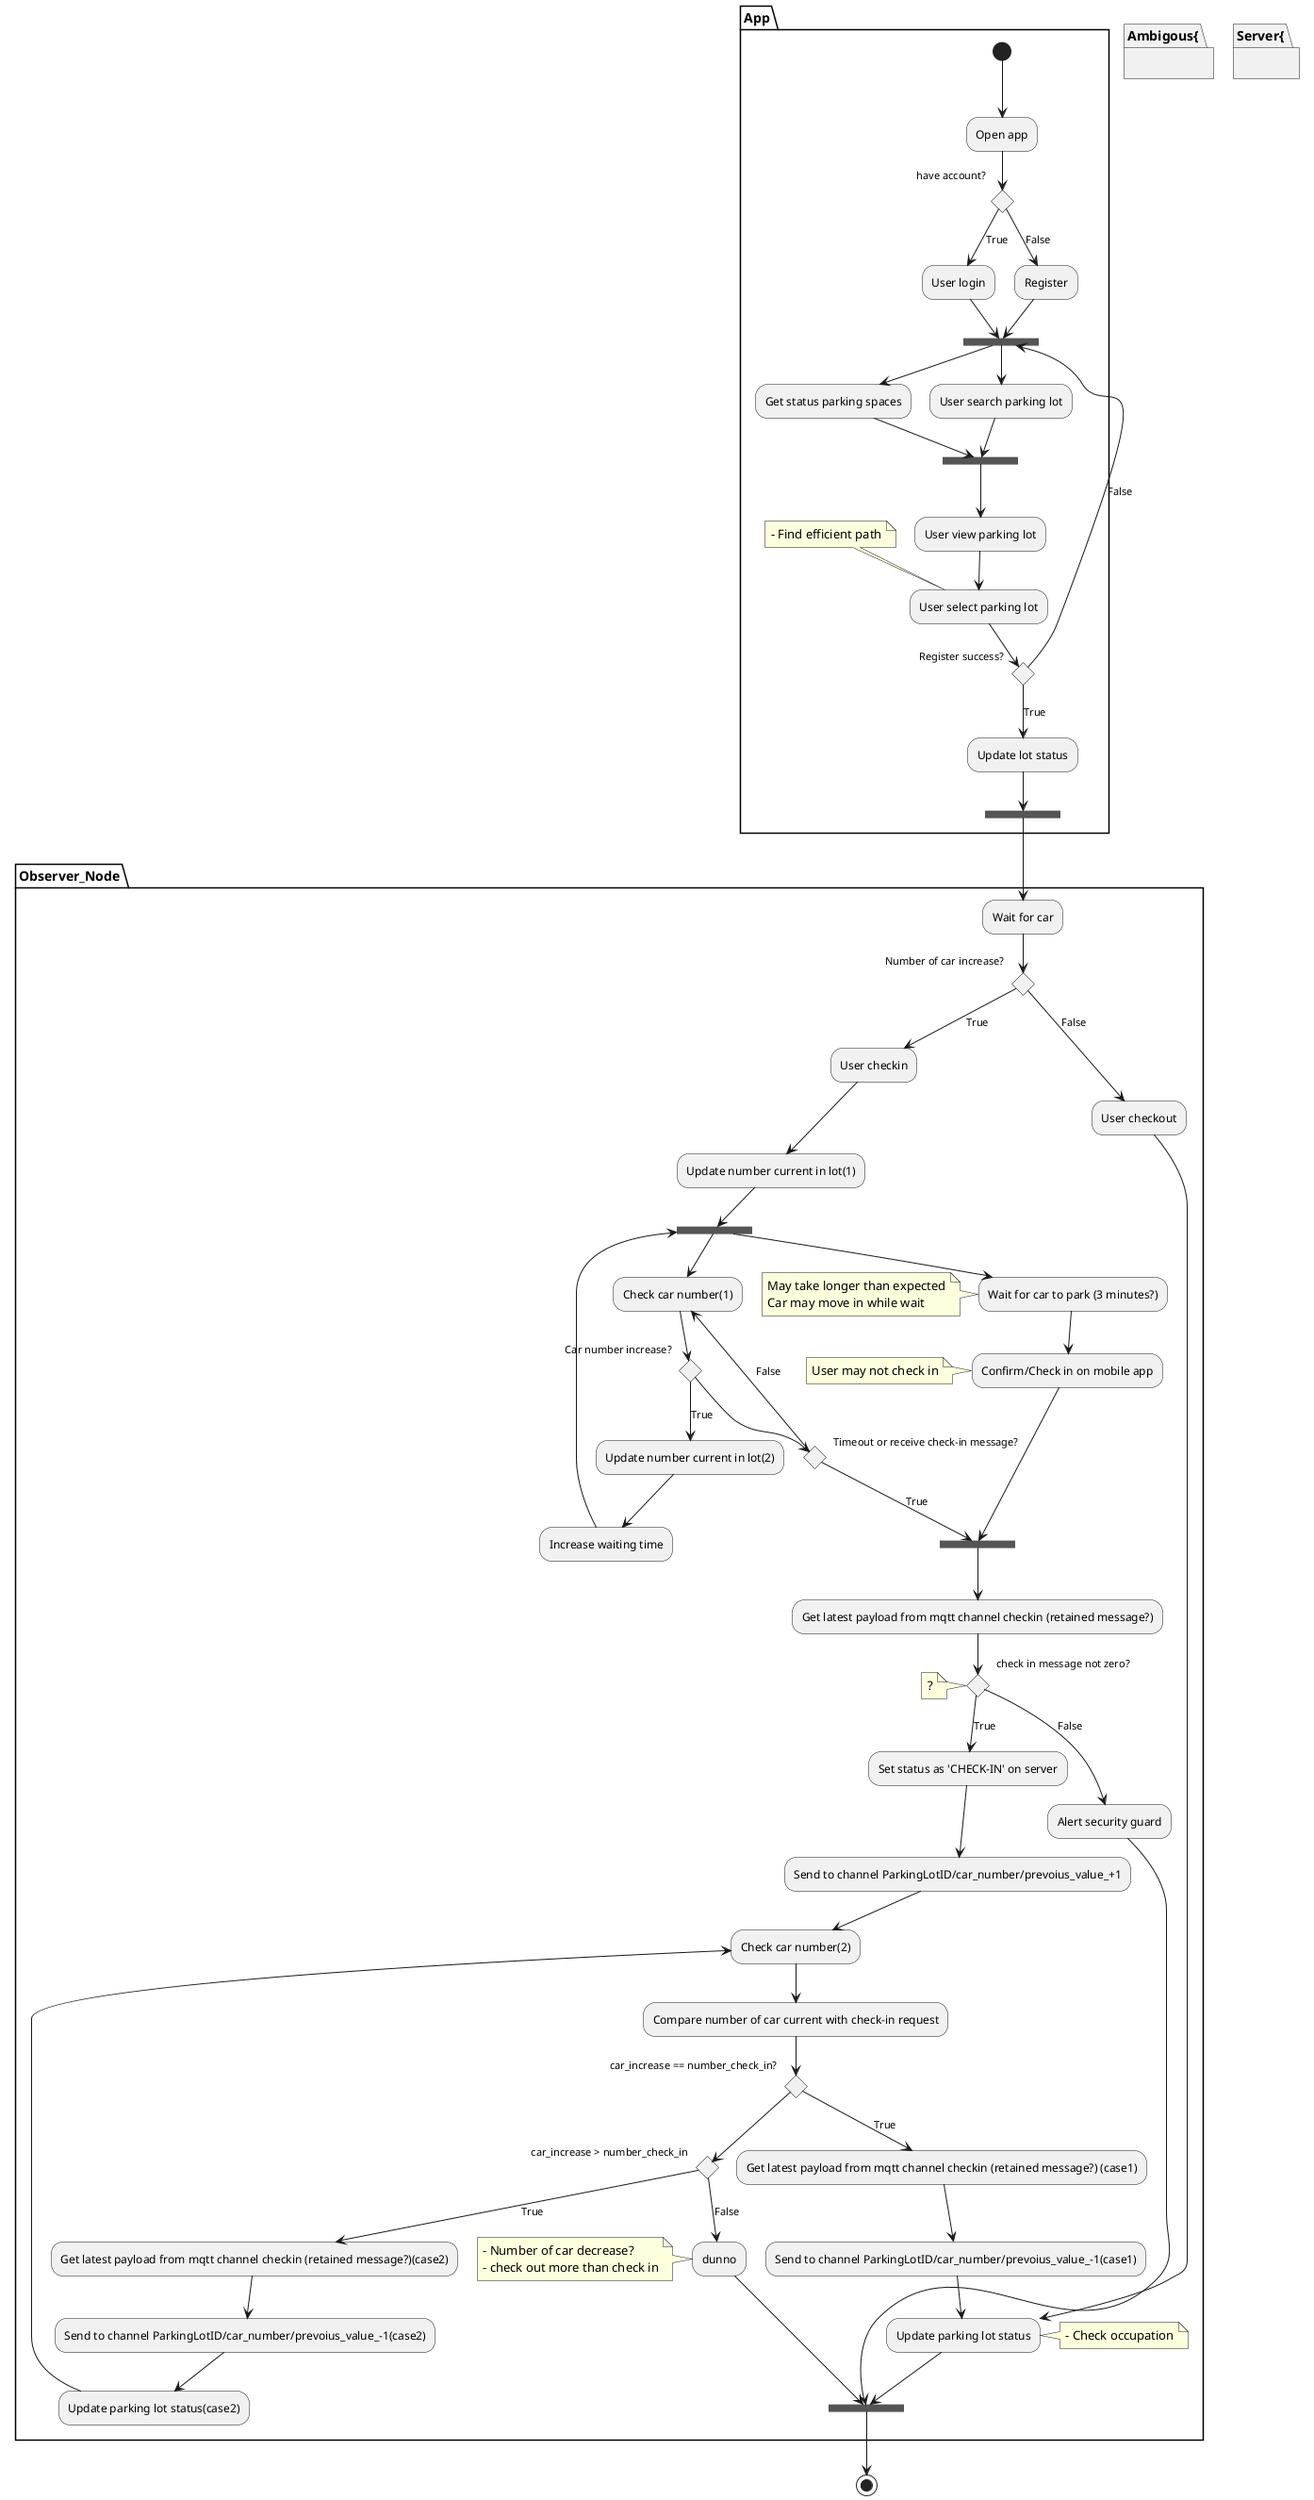 @startuml test
partition App {
(*) --> "Open app"
if "have account?" then
    -->[True] "User login"
    --> ===BEFORE_CHOOSE_PARKING_LOT===
 else
    -->[False] "Register"
--> ===BEFORE_CHOOSE_PARKING_LOT===
--> "Get status parking spaces"
--> ===BEFORE_CONFIRM===

===BEFORE_CHOOSE_PARKING_LOT=== --> "User search parking lot"
--> ===BEFORE_CONFIRM===
--> "User view parking lot"
--> "User select parking lot"
    note top
        - Find efficient path
    end note
if "Register success?"then
    -->[True] "Update lot status"
else
    -->[False]===BEFORE_CHOOSE_PARKING_LOT===
endif
"Update lot status"--> ===WAIT_FOR_CAR===
}

' check license plate?

partition Observer_Node {
    ===WAIT_FOR_CAR===-->"Wait for car"
    ' --> "Check license plate"
    if "Number of car increase?" then
        -->[True] "User checkin"
        --> "Update number current in lot(1)"
        --> ===BEFORE_PARKING===
        --> "Wait for car to park (3 minutes?)"
        note left
            May take longer than expected
            Car may move in while wait
        end note
        --> "Confirm/Check in on mobile app"
        note left
            User may not check in
        end note
        --> ===AFTER_PARKING===
        -->"Get latest payload from mqtt channel checkin (retained message?)"
        if "check in message not zero?" then
            note left
                ?
            end note
            -->[True] "Set status as 'CHECK-IN' on server"
            -->"Send to channel ParkingLotID/car_number/prevoius_value_+1"
            --> "Check car number(2)"
            -->"Compare number of car current with check-in request" 
            if "car_increase == number_check_in?" then
                -->[True] "Get latest payload from mqtt channel checkin (retained message?) (case1)"
                -->"Send to channel ParkingLotID/car_number/prevoius_value_-1(case1)"
                -->"Update parking lot status"
            else
                if "car_increase > number_check_in" then
                    -->[True] "Get latest payload from mqtt channel checkin (retained message?)(case2)"
                    -->"Send to channel ParkingLotID/car_number/prevoius_value_-1(case2)"
                    -->"Update parking lot status(case2)"
                    --> "Check car number(2)"
                else
                    -->[False] "dunno"
                    note left
                    - Number of car decrease?
                    - check out more than check in
                    end note
                endif
            endif
        else
            -->[False] "Alert security guard"
            -->===END===
        endif
    else
        -->[False] "User checkout"
    endif
    --> "Update parking lot status"
        note right
            - Check occupation
        end note
    --> ===END===

    ===BEFORE_PARKING== --> "Check car number(1)"
    if "Car number increase?" then
        -->[True] "Update number current in lot(2)"
        --> "Increase waiting time"
        --> ===BEFORE_PARKING===
    else
        if "Timeout or receive check-in message?" then
            -->[True]===AFTER_PARKING===
        else
            -->[False] "Check car number(1)"
    endif
}

partition Ambigous{
    "dunno"--> ===END===
}

partition Server{
    
}



===END===-->(*)
@enduml
